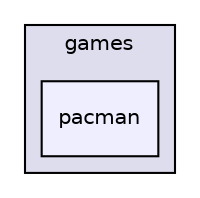 digraph "games/pacman" {
  compound=true
  node [ fontsize="10", fontname="Helvetica"];
  edge [ labelfontsize="10", labelfontname="Helvetica"];
  subgraph clusterdir_4b6f782e158b0b98da980a0e11a23a15 {
    graph [ bgcolor="#ddddee", pencolor="black", label="games" fontname="Helvetica", fontsize="10", URL="dir_4b6f782e158b0b98da980a0e11a23a15.html"]
  dir_2b6c8e7fa44737621b455968085f1645 [shape=box, label="pacman", style="filled", fillcolor="#eeeeff", pencolor="black", URL="dir_2b6c8e7fa44737621b455968085f1645.html"];
  }
}
